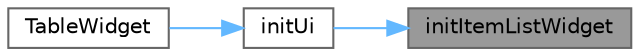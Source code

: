 digraph "initItemListWidget"
{
 // LATEX_PDF_SIZE
  bgcolor="transparent";
  edge [fontname=Helvetica,fontsize=10,labelfontname=Helvetica,labelfontsize=10];
  node [fontname=Helvetica,fontsize=10,shape=box,height=0.2,width=0.4];
  rankdir="RL";
  Node1 [id="Node000001",label="initItemListWidget",height=0.2,width=0.4,color="gray40", fillcolor="grey60", style="filled", fontcolor="black",tooltip="初始化小图标列表推荐控件"];
  Node1 -> Node2 [id="edge1_Node000001_Node000002",dir="back",color="steelblue1",style="solid",tooltip=" "];
  Node2 [id="Node000002",label="initUi",height=0.2,width=0.4,color="grey40", fillcolor="white", style="filled",URL="$class_table_widget.html#afba6e95967cc3eb25fd518f7bde6ec04",tooltip="初始化界面"];
  Node2 -> Node3 [id="edge2_Node000002_Node000003",dir="back",color="steelblue1",style="solid",tooltip=" "];
  Node3 [id="Node000003",label="TableWidget",height=0.2,width=0.4,color="grey40", fillcolor="white", style="filled",URL="$class_table_widget.html#a92cc8621af5844d5c47ff7273b149580",tooltip="构造函数，初始化推荐界面"];
}
